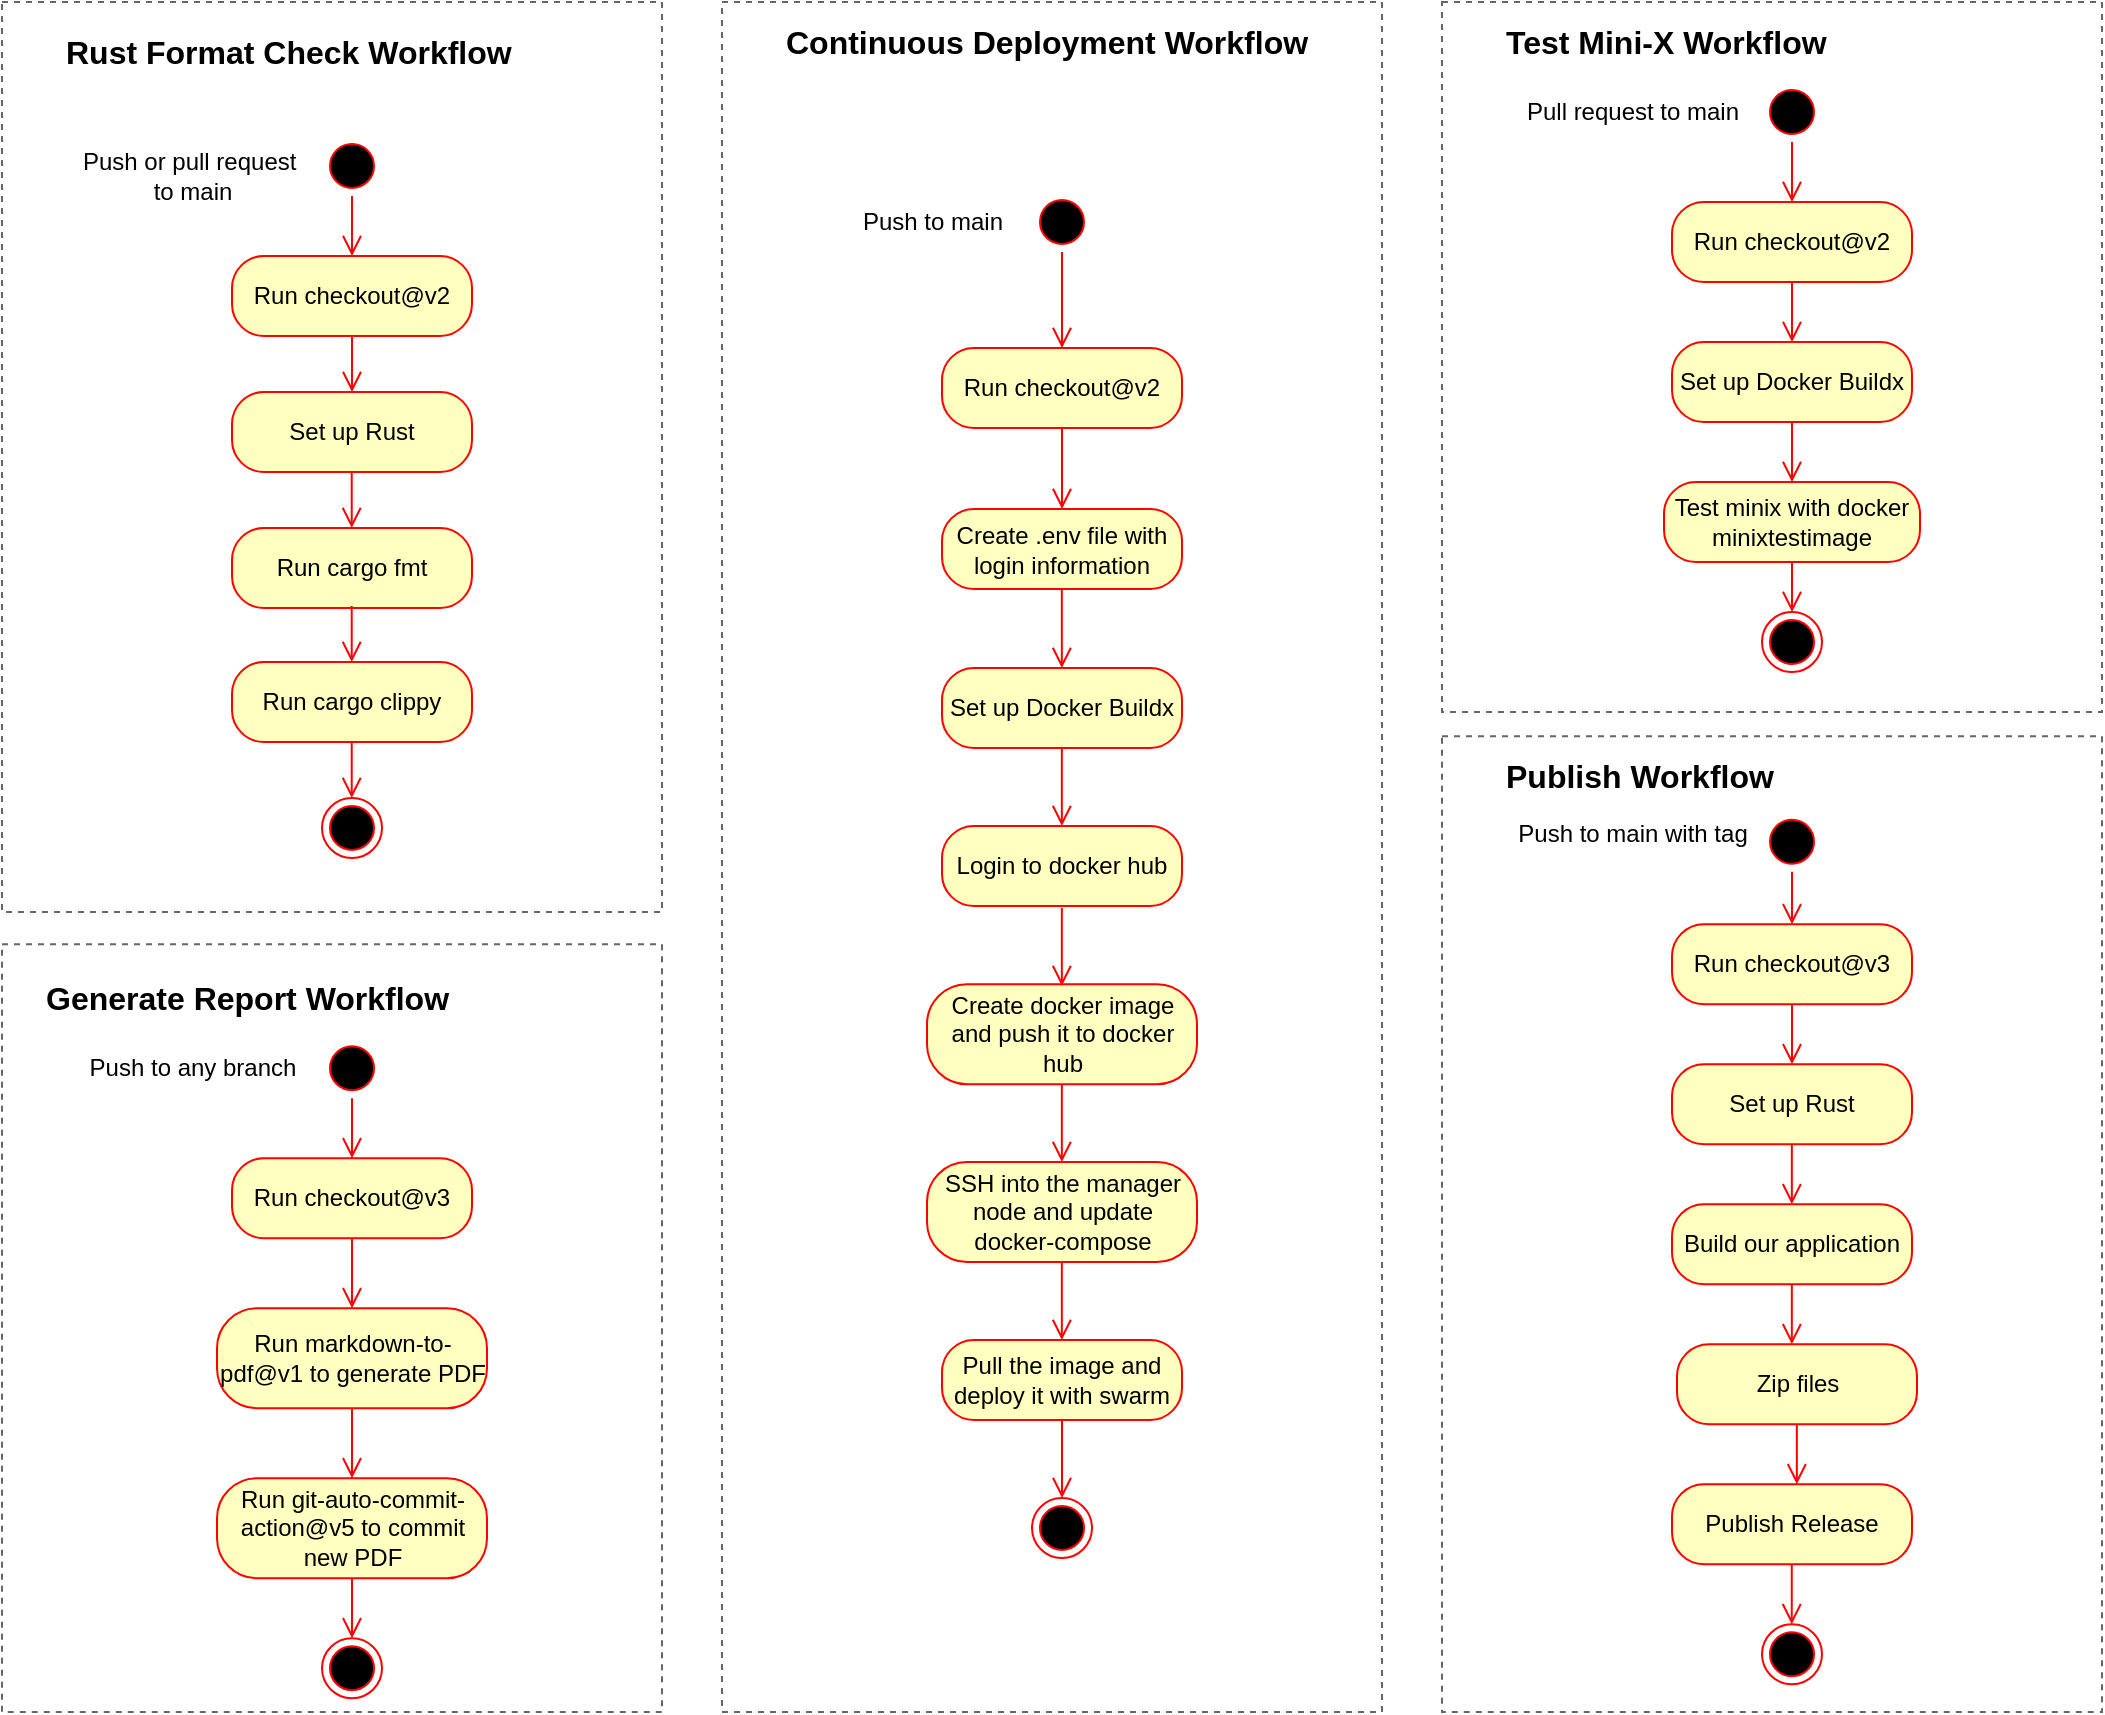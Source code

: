 <mxfile version="24.4.6" type="google">
  <diagram name="Page-1" id="OKW2vZuUyCLfSEZPetRM">
    <mxGraphModel grid="1" page="0" gridSize="10" guides="1" tooltips="1" connect="1" arrows="1" fold="1" pageScale="1" pageWidth="850" pageHeight="1100" math="0" shadow="0">
      <root>
        <mxCell id="0" />
        <mxCell id="1" parent="0" />
        <mxCell id="JS7riM0ZTtFmvcEDUlsF-1" value="" style="rounded=0;whiteSpace=wrap;html=1;fillColor=none;dashed=1;strokeWidth=1;fontColor=#333333;strokeColor=#666666;" vertex="1" parent="1">
          <mxGeometry x="1670" y="-75" width="330" height="355" as="geometry" />
        </mxCell>
        <mxCell id="JS7riM0ZTtFmvcEDUlsF-2" value="" style="ellipse;html=1;shape=endState;fillColor=#000000;strokeColor=#ff0000;" vertex="1" parent="1">
          <mxGeometry x="1830" y="230" width="30" height="30" as="geometry" />
        </mxCell>
        <mxCell id="JS7riM0ZTtFmvcEDUlsF-3" value="" style="ellipse;html=1;shape=startState;fillColor=#000000;strokeColor=#ff0000;" vertex="1" parent="1">
          <mxGeometry x="1830" y="-35" width="30" height="30" as="geometry" />
        </mxCell>
        <mxCell id="JS7riM0ZTtFmvcEDUlsF-4" value="" style="edgeStyle=orthogonalEdgeStyle;html=1;verticalAlign=bottom;endArrow=open;endSize=8;strokeColor=#ff0000;rounded=0;" edge="1" parent="1" source="JS7riM0ZTtFmvcEDUlsF-3" target="JS7riM0ZTtFmvcEDUlsF-5">
          <mxGeometry relative="1" as="geometry">
            <mxPoint x="1845" y="35" as="targetPoint" />
          </mxGeometry>
        </mxCell>
        <mxCell id="JS7riM0ZTtFmvcEDUlsF-5" value="Run checkout@v2" style="rounded=1;whiteSpace=wrap;html=1;arcSize=40;fontColor=#000000;fillColor=#ffffc0;strokeColor=#ff0000;" vertex="1" parent="1">
          <mxGeometry x="1785" y="25" width="120" height="40" as="geometry" />
        </mxCell>
        <mxCell id="JS7riM0ZTtFmvcEDUlsF-6" value="Pull request to main" style="text;html=1;align=center;verticalAlign=middle;resizable=0;points=[];autosize=1;strokeColor=none;fillColor=none;" vertex="1" parent="1">
          <mxGeometry x="1700" y="-35" width="130" height="30" as="geometry" />
        </mxCell>
        <mxCell id="JS7riM0ZTtFmvcEDUlsF-7" value="Set up Docker Buildx" style="rounded=1;whiteSpace=wrap;html=1;arcSize=40;fontColor=#000000;fillColor=#ffffc0;strokeColor=#ff0000;" vertex="1" parent="1">
          <mxGeometry x="1785" y="95" width="120" height="40" as="geometry" />
        </mxCell>
        <mxCell id="JS7riM0ZTtFmvcEDUlsF-8" value="" style="edgeStyle=orthogonalEdgeStyle;html=1;align=left;verticalAlign=top;endArrow=open;endSize=8;strokeColor=#ff0000;rounded=0;" edge="1" parent="1" source="JS7riM0ZTtFmvcEDUlsF-5" target="JS7riM0ZTtFmvcEDUlsF-7">
          <mxGeometry x="-1" relative="1" as="geometry">
            <mxPoint x="1860" y="35" as="targetPoint" />
            <mxPoint x="1860" y="-35" as="sourcePoint" />
          </mxGeometry>
        </mxCell>
        <mxCell id="JS7riM0ZTtFmvcEDUlsF-9" value="Test minix with docker minixtestimage" style="rounded=1;whiteSpace=wrap;html=1;arcSize=40;fontColor=#000000;fillColor=#ffffc0;strokeColor=#ff0000;" vertex="1" parent="1">
          <mxGeometry x="1781" y="165" width="128" height="40" as="geometry" />
        </mxCell>
        <mxCell id="JS7riM0ZTtFmvcEDUlsF-15" value="" style="edgeStyle=orthogonalEdgeStyle;html=1;align=left;verticalAlign=top;endArrow=open;endSize=8;strokeColor=#ff0000;rounded=0;entryX=0.5;entryY=0;entryDx=0;entryDy=0;" edge="1" parent="1" source="JS7riM0ZTtFmvcEDUlsF-9" target="JS7riM0ZTtFmvcEDUlsF-2">
          <mxGeometry x="-1" relative="1" as="geometry">
            <mxPoint x="1845" y="235" as="targetPoint" />
            <mxPoint x="1854" y="285" as="sourcePoint" />
          </mxGeometry>
        </mxCell>
        <mxCell id="JS7riM0ZTtFmvcEDUlsF-16" value="" style="edgeStyle=orthogonalEdgeStyle;html=1;align=left;verticalAlign=top;endArrow=open;endSize=8;strokeColor=#ff0000;rounded=0;" edge="1" parent="1" source="JS7riM0ZTtFmvcEDUlsF-7" target="JS7riM0ZTtFmvcEDUlsF-9">
          <mxGeometry x="-1" relative="1" as="geometry">
            <mxPoint x="1854" y="255" as="targetPoint" />
            <mxPoint x="1854" y="215" as="sourcePoint" />
          </mxGeometry>
        </mxCell>
        <mxCell id="JS7riM0ZTtFmvcEDUlsF-18" value="&lt;font style=&quot;font-size: 16px;&quot;&gt;Test Mini-X Workflow&lt;/font&gt;" style="text;html=1;strokeColor=none;fillColor=none;align=left;verticalAlign=middle;whiteSpace=wrap;rounded=0;fontStyle=1" vertex="1" parent="1">
          <mxGeometry x="1700" y="-75" width="230" height="40" as="geometry" />
        </mxCell>
        <mxCell id="JS7riM0ZTtFmvcEDUlsF-19" value="" style="rounded=0;whiteSpace=wrap;html=1;fillColor=none;dashed=1;strokeWidth=1;fontColor=#333333;strokeColor=#666666;" vertex="1" parent="1">
          <mxGeometry x="1310" y="-75" width="330" height="855" as="geometry" />
        </mxCell>
        <mxCell id="JS7riM0ZTtFmvcEDUlsF-21" value="" style="ellipse;html=1;shape=startState;fillColor=#000000;strokeColor=#ff0000;" vertex="1" parent="1">
          <mxGeometry x="1465" y="20" width="30" height="30" as="geometry" />
        </mxCell>
        <mxCell id="JS7riM0ZTtFmvcEDUlsF-22" value="" style="edgeStyle=orthogonalEdgeStyle;html=1;verticalAlign=bottom;endArrow=open;endSize=8;strokeColor=#ff0000;rounded=0;" edge="1" parent="1" source="JS7riM0ZTtFmvcEDUlsF-21" target="JS7riM0ZTtFmvcEDUlsF-23">
          <mxGeometry relative="1" as="geometry">
            <mxPoint x="1480" y="90" as="targetPoint" />
          </mxGeometry>
        </mxCell>
        <mxCell id="JS7riM0ZTtFmvcEDUlsF-23" value="Run checkout@v2" style="rounded=1;whiteSpace=wrap;html=1;arcSize=40;fontColor=#000000;fillColor=#ffffc0;strokeColor=#ff0000;" vertex="1" parent="1">
          <mxGeometry x="1420" y="98" width="120" height="40" as="geometry" />
        </mxCell>
        <mxCell id="JS7riM0ZTtFmvcEDUlsF-24" value="Push to main" style="text;html=1;align=center;verticalAlign=middle;resizable=0;points=[];autosize=1;strokeColor=none;fillColor=none;" vertex="1" parent="1">
          <mxGeometry x="1370" y="20" width="90" height="30" as="geometry" />
        </mxCell>
        <mxCell id="JS7riM0ZTtFmvcEDUlsF-25" value="Create .env file with login information" style="rounded=1;whiteSpace=wrap;html=1;arcSize=40;fontColor=#000000;fillColor=#ffffc0;strokeColor=#ff0000;" vertex="1" parent="1">
          <mxGeometry x="1420" y="178.5" width="120" height="40" as="geometry" />
        </mxCell>
        <mxCell id="JS7riM0ZTtFmvcEDUlsF-26" value="" style="edgeStyle=orthogonalEdgeStyle;html=1;align=left;verticalAlign=top;endArrow=open;endSize=8;strokeColor=#ff0000;rounded=0;" edge="1" parent="1" source="JS7riM0ZTtFmvcEDUlsF-23" target="JS7riM0ZTtFmvcEDUlsF-25">
          <mxGeometry x="-1" relative="1" as="geometry">
            <mxPoint x="1495" y="90" as="targetPoint" />
            <mxPoint x="1495" y="20" as="sourcePoint" />
          </mxGeometry>
        </mxCell>
        <mxCell id="JS7riM0ZTtFmvcEDUlsF-30" value="&lt;font style=&quot;font-size: 16px;&quot;&gt;Continuous Deployment Workflow&lt;/font&gt;" style="text;html=1;strokeColor=none;fillColor=none;align=left;verticalAlign=middle;whiteSpace=wrap;rounded=0;fontStyle=1" vertex="1" parent="1">
          <mxGeometry x="1340" y="-75" width="310" height="40" as="geometry" />
        </mxCell>
        <mxCell id="JS7riM0ZTtFmvcEDUlsF-36" value="" style="ellipse;html=1;shape=endState;fillColor=#000000;strokeColor=#ff0000;" vertex="1" parent="1">
          <mxGeometry x="1465" y="673.0" width="30" height="30" as="geometry" />
        </mxCell>
        <mxCell id="JS7riM0ZTtFmvcEDUlsF-37" value="Pull the image and deploy it with swarm" style="rounded=1;whiteSpace=wrap;html=1;arcSize=40;fontColor=#000000;fillColor=#ffffc0;strokeColor=#ff0000;" vertex="1" parent="1">
          <mxGeometry x="1420" y="594.0" width="120" height="40" as="geometry" />
        </mxCell>
        <mxCell id="JS7riM0ZTtFmvcEDUlsF-38" value="" style="edgeStyle=orthogonalEdgeStyle;html=1;align=left;verticalAlign=top;endArrow=open;endSize=8;strokeColor=#ff0000;rounded=0;entryX=0.5;entryY=0;entryDx=0;entryDy=0;" edge="1" parent="1" source="JS7riM0ZTtFmvcEDUlsF-37" target="JS7riM0ZTtFmvcEDUlsF-36">
          <mxGeometry x="-1" relative="1" as="geometry">
            <mxPoint x="1480" y="687.75" as="targetPoint" />
            <mxPoint x="1489" y="737.75" as="sourcePoint" />
          </mxGeometry>
        </mxCell>
        <mxCell id="JS7riM0ZTtFmvcEDUlsF-39" value="Create docker image and push it to docker hub" style="rounded=1;whiteSpace=wrap;html=1;arcSize=40;fontColor=#000000;fillColor=#ffffc0;strokeColor=#ff0000;" vertex="1" parent="1">
          <mxGeometry x="1412.5" y="416.13" width="135" height="50" as="geometry" />
        </mxCell>
        <mxCell id="JS7riM0ZTtFmvcEDUlsF-42" value="SSH into the manager node and update docker-compose" style="rounded=1;whiteSpace=wrap;html=1;arcSize=40;fontColor=#000000;fillColor=#ffffc0;strokeColor=#ff0000;" vertex="1" parent="1">
          <mxGeometry x="1412.5" y="505" width="135" height="50" as="geometry" />
        </mxCell>
        <mxCell id="JS7riM0ZTtFmvcEDUlsF-45" value="Login to docker hub" style="rounded=1;whiteSpace=wrap;html=1;arcSize=40;fontColor=#000000;fillColor=#ffffc0;strokeColor=#ff0000;" vertex="1" parent="1">
          <mxGeometry x="1420" y="337" width="120" height="40" as="geometry" />
        </mxCell>
        <mxCell id="JS7riM0ZTtFmvcEDUlsF-47" value="" style="rounded=0;whiteSpace=wrap;html=1;fillColor=none;dashed=1;strokeWidth=1;fontColor=#333333;strokeColor=#666666;" vertex="1" parent="1">
          <mxGeometry x="950" y="396.13" width="330" height="383.87" as="geometry" />
        </mxCell>
        <mxCell id="JS7riM0ZTtFmvcEDUlsF-48" value="" style="ellipse;html=1;shape=endState;fillColor=#000000;strokeColor=#ff0000;" vertex="1" parent="1">
          <mxGeometry x="1110" y="743.13" width="30" height="30" as="geometry" />
        </mxCell>
        <mxCell id="JS7riM0ZTtFmvcEDUlsF-49" value="" style="ellipse;html=1;shape=startState;fillColor=#000000;strokeColor=#ff0000;" vertex="1" parent="1">
          <mxGeometry x="1110" y="443.13" width="30" height="30" as="geometry" />
        </mxCell>
        <mxCell id="JS7riM0ZTtFmvcEDUlsF-50" value="" style="edgeStyle=orthogonalEdgeStyle;html=1;verticalAlign=bottom;endArrow=open;endSize=8;strokeColor=#ff0000;rounded=0;" edge="1" parent="1" source="JS7riM0ZTtFmvcEDUlsF-49" target="JS7riM0ZTtFmvcEDUlsF-51">
          <mxGeometry relative="1" as="geometry">
            <mxPoint x="1125" y="513.13" as="targetPoint" />
          </mxGeometry>
        </mxCell>
        <mxCell id="JS7riM0ZTtFmvcEDUlsF-51" value="Run checkout@v3" style="rounded=1;whiteSpace=wrap;html=1;arcSize=40;fontColor=#000000;fillColor=#ffffc0;strokeColor=#ff0000;" vertex="1" parent="1">
          <mxGeometry x="1065" y="503.13" width="120" height="40" as="geometry" />
        </mxCell>
        <mxCell id="JS7riM0ZTtFmvcEDUlsF-52" value="Push to any branch" style="text;html=1;align=center;verticalAlign=middle;resizable=0;points=[];autosize=1;strokeColor=none;fillColor=none;" vertex="1" parent="1">
          <mxGeometry x="980" y="443.13" width="130" height="30" as="geometry" />
        </mxCell>
        <mxCell id="JS7riM0ZTtFmvcEDUlsF-53" value="Run markdown-to-pdf@v1 to generate PDF" style="rounded=1;whiteSpace=wrap;html=1;arcSize=40;fontColor=#000000;fillColor=#ffffc0;strokeColor=#ff0000;" vertex="1" parent="1">
          <mxGeometry x="1057.5" y="578.13" width="135" height="50" as="geometry" />
        </mxCell>
        <mxCell id="JS7riM0ZTtFmvcEDUlsF-54" value="" style="edgeStyle=orthogonalEdgeStyle;html=1;align=left;verticalAlign=top;endArrow=open;endSize=8;strokeColor=#ff0000;rounded=0;" edge="1" parent="1" source="JS7riM0ZTtFmvcEDUlsF-51" target="JS7riM0ZTtFmvcEDUlsF-53">
          <mxGeometry x="-1" relative="1" as="geometry">
            <mxPoint x="1140" y="513.13" as="targetPoint" />
            <mxPoint x="1140" y="443.13" as="sourcePoint" />
          </mxGeometry>
        </mxCell>
        <mxCell id="JS7riM0ZTtFmvcEDUlsF-55" value="Run git-auto-commit-action@v5 to commit new PDF" style="rounded=1;whiteSpace=wrap;html=1;arcSize=40;fontColor=#000000;fillColor=#ffffc0;strokeColor=#ff0000;" vertex="1" parent="1">
          <mxGeometry x="1057.5" y="663.13" width="135" height="50" as="geometry" />
        </mxCell>
        <mxCell id="JS7riM0ZTtFmvcEDUlsF-56" value="" style="edgeStyle=orthogonalEdgeStyle;html=1;align=left;verticalAlign=top;endArrow=open;endSize=8;strokeColor=#ff0000;rounded=0;entryX=0.5;entryY=0;entryDx=0;entryDy=0;" edge="1" parent="1" source="JS7riM0ZTtFmvcEDUlsF-55" target="JS7riM0ZTtFmvcEDUlsF-48">
          <mxGeometry x="-1" relative="1" as="geometry">
            <mxPoint x="1125" y="713.13" as="targetPoint" />
            <mxPoint x="1134" y="763.13" as="sourcePoint" />
          </mxGeometry>
        </mxCell>
        <mxCell id="JS7riM0ZTtFmvcEDUlsF-57" value="" style="edgeStyle=orthogonalEdgeStyle;html=1;align=left;verticalAlign=top;endArrow=open;endSize=8;strokeColor=#ff0000;rounded=0;" edge="1" parent="1" source="JS7riM0ZTtFmvcEDUlsF-53" target="JS7riM0ZTtFmvcEDUlsF-55">
          <mxGeometry x="-1" relative="1" as="geometry">
            <mxPoint x="1134" y="733.13" as="targetPoint" />
            <mxPoint x="1134" y="693.13" as="sourcePoint" />
          </mxGeometry>
        </mxCell>
        <mxCell id="JS7riM0ZTtFmvcEDUlsF-58" value="&lt;font style=&quot;font-size: 16px;&quot;&gt;Generate Report Workflow&lt;/font&gt;" style="text;html=1;strokeColor=none;fillColor=none;align=left;verticalAlign=middle;whiteSpace=wrap;rounded=0;fontStyle=1" vertex="1" parent="1">
          <mxGeometry x="970" y="402.5" width="270" height="40" as="geometry" />
        </mxCell>
        <mxCell id="JS7riM0ZTtFmvcEDUlsF-59" value="" style="rounded=0;whiteSpace=wrap;html=1;fillColor=none;dashed=1;strokeWidth=1;fontColor=#333333;strokeColor=#666666;" vertex="1" parent="1">
          <mxGeometry x="1670" y="292.13" width="330" height="487.87" as="geometry" />
        </mxCell>
        <mxCell id="JS7riM0ZTtFmvcEDUlsF-60" value="" style="ellipse;html=1;shape=endState;fillColor=#000000;strokeColor=#ff0000;" vertex="1" parent="1">
          <mxGeometry x="1830" y="736.13" width="30" height="30" as="geometry" />
        </mxCell>
        <mxCell id="JS7riM0ZTtFmvcEDUlsF-61" value="" style="ellipse;html=1;shape=startState;fillColor=#000000;strokeColor=#ff0000;" vertex="1" parent="1">
          <mxGeometry x="1830" y="329.88" width="30" height="30" as="geometry" />
        </mxCell>
        <mxCell id="JS7riM0ZTtFmvcEDUlsF-62" value="" style="edgeStyle=orthogonalEdgeStyle;html=1;verticalAlign=bottom;endArrow=open;endSize=8;strokeColor=#ff0000;rounded=0;" edge="1" parent="1" source="JS7riM0ZTtFmvcEDUlsF-61" target="JS7riM0ZTtFmvcEDUlsF-63">
          <mxGeometry relative="1" as="geometry">
            <mxPoint x="1845" y="396.13" as="targetPoint" />
          </mxGeometry>
        </mxCell>
        <mxCell id="JS7riM0ZTtFmvcEDUlsF-63" value="Run checkout@v3" style="rounded=1;whiteSpace=wrap;html=1;arcSize=40;fontColor=#000000;fillColor=#ffffc0;strokeColor=#ff0000;" vertex="1" parent="1">
          <mxGeometry x="1785" y="386.13" width="120" height="40" as="geometry" />
        </mxCell>
        <mxCell id="JS7riM0ZTtFmvcEDUlsF-64" value="Push to main with tag" style="text;html=1;align=center;verticalAlign=middle;resizable=0;points=[];autosize=1;strokeColor=none;fillColor=none;" vertex="1" parent="1">
          <mxGeometry x="1695" y="326.13" width="140" height="30" as="geometry" />
        </mxCell>
        <mxCell id="JS7riM0ZTtFmvcEDUlsF-65" value="Set up Rust" style="rounded=1;whiteSpace=wrap;html=1;arcSize=40;fontColor=#000000;fillColor=#ffffc0;strokeColor=#ff0000;" vertex="1" parent="1">
          <mxGeometry x="1785" y="456.13" width="120" height="40" as="geometry" />
        </mxCell>
        <mxCell id="JS7riM0ZTtFmvcEDUlsF-66" value="" style="edgeStyle=orthogonalEdgeStyle;html=1;align=left;verticalAlign=top;endArrow=open;endSize=8;strokeColor=#ff0000;rounded=0;" edge="1" parent="1" source="JS7riM0ZTtFmvcEDUlsF-63" target="JS7riM0ZTtFmvcEDUlsF-65">
          <mxGeometry x="-1" relative="1" as="geometry">
            <mxPoint x="1860" y="396.13" as="targetPoint" />
            <mxPoint x="1860" y="326.13" as="sourcePoint" />
          </mxGeometry>
        </mxCell>
        <mxCell id="JS7riM0ZTtFmvcEDUlsF-70" value="&lt;font style=&quot;font-size: 16px;&quot;&gt;Publish Workflow&lt;/font&gt;" style="text;html=1;strokeColor=none;fillColor=none;align=left;verticalAlign=middle;whiteSpace=wrap;rounded=0;fontStyle=1" vertex="1" parent="1">
          <mxGeometry x="1700" y="292.13" width="190" height="40" as="geometry" />
        </mxCell>
        <mxCell id="JS7riM0ZTtFmvcEDUlsF-74" value="Build our application" style="rounded=1;whiteSpace=wrap;html=1;arcSize=40;fontColor=#000000;fillColor=#ffffc0;strokeColor=#ff0000;" vertex="1" parent="1">
          <mxGeometry x="1785" y="526.13" width="120" height="40" as="geometry" />
        </mxCell>
        <mxCell id="JS7riM0ZTtFmvcEDUlsF-76" value="" style="edgeStyle=orthogonalEdgeStyle;html=1;align=left;verticalAlign=top;endArrow=open;endSize=8;strokeColor=#ff0000;rounded=0;" edge="1" parent="1">
          <mxGeometry x="-1" relative="1" as="geometry">
            <mxPoint x="1844.92" y="526.13" as="targetPoint" />
            <mxPoint x="1844.92" y="496.13" as="sourcePoint" />
          </mxGeometry>
        </mxCell>
        <mxCell id="JS7riM0ZTtFmvcEDUlsF-77" value="Publish Release" style="rounded=1;whiteSpace=wrap;html=1;arcSize=40;fontColor=#000000;fillColor=#ffffc0;strokeColor=#ff0000;" vertex="1" parent="1">
          <mxGeometry x="1785" y="666.13" width="120" height="40" as="geometry" />
        </mxCell>
        <mxCell id="JS7riM0ZTtFmvcEDUlsF-78" value="" style="edgeStyle=orthogonalEdgeStyle;html=1;align=left;verticalAlign=top;endArrow=open;endSize=8;strokeColor=#ff0000;rounded=0;" edge="1" parent="1">
          <mxGeometry x="-1" relative="1" as="geometry">
            <mxPoint x="1844.92" y="596.13" as="targetPoint" />
            <mxPoint x="1844.92" y="566.13" as="sourcePoint" />
          </mxGeometry>
        </mxCell>
        <mxCell id="JS7riM0ZTtFmvcEDUlsF-79" value="" style="edgeStyle=orthogonalEdgeStyle;html=1;align=left;verticalAlign=top;endArrow=open;endSize=8;strokeColor=#ff0000;rounded=0;" edge="1" parent="1">
          <mxGeometry x="-1" relative="1" as="geometry">
            <mxPoint x="1844.88" y="736.13" as="targetPoint" />
            <mxPoint x="1844.88" y="706.13" as="sourcePoint" />
          </mxGeometry>
        </mxCell>
        <mxCell id="JS7riM0ZTtFmvcEDUlsF-80" value="Zip files" style="rounded=1;whiteSpace=wrap;html=1;arcSize=40;fontColor=#000000;fillColor=#ffffc0;strokeColor=#ff0000;" vertex="1" parent="1">
          <mxGeometry x="1787.5" y="596.13" width="120" height="40" as="geometry" />
        </mxCell>
        <mxCell id="JS7riM0ZTtFmvcEDUlsF-81" value="" style="edgeStyle=orthogonalEdgeStyle;html=1;align=left;verticalAlign=top;endArrow=open;endSize=8;strokeColor=#ff0000;rounded=0;" edge="1" parent="1">
          <mxGeometry x="-1" relative="1" as="geometry">
            <mxPoint x="1847.42" y="666.13" as="targetPoint" />
            <mxPoint x="1847.42" y="636.13" as="sourcePoint" />
          </mxGeometry>
        </mxCell>
        <mxCell id="JS7riM0ZTtFmvcEDUlsF-82" value="" style="rounded=0;whiteSpace=wrap;html=1;fillColor=none;dashed=1;strokeWidth=1;fontColor=#333333;strokeColor=#666666;" vertex="1" parent="1">
          <mxGeometry x="950" y="-75" width="330" height="455" as="geometry" />
        </mxCell>
        <mxCell id="JS7riM0ZTtFmvcEDUlsF-83" value="" style="ellipse;html=1;shape=endState;fillColor=#000000;strokeColor=#ff0000;" vertex="1" parent="1">
          <mxGeometry x="1110" y="323" width="30" height="30" as="geometry" />
        </mxCell>
        <mxCell id="JS7riM0ZTtFmvcEDUlsF-84" value="" style="ellipse;html=1;shape=startState;fillColor=#000000;strokeColor=#ff0000;" vertex="1" parent="1">
          <mxGeometry x="1110" y="-8" width="30" height="30" as="geometry" />
        </mxCell>
        <mxCell id="JS7riM0ZTtFmvcEDUlsF-85" value="" style="edgeStyle=orthogonalEdgeStyle;html=1;verticalAlign=bottom;endArrow=open;endSize=8;strokeColor=#ff0000;rounded=0;" edge="1" parent="1" source="JS7riM0ZTtFmvcEDUlsF-84" target="JS7riM0ZTtFmvcEDUlsF-86">
          <mxGeometry relative="1" as="geometry">
            <mxPoint x="1125" y="62" as="targetPoint" />
          </mxGeometry>
        </mxCell>
        <mxCell id="JS7riM0ZTtFmvcEDUlsF-86" value="&lt;div&gt;Run checkout@v2&lt;/div&gt;" style="rounded=1;whiteSpace=wrap;html=1;arcSize=40;fontColor=#000000;fillColor=#ffffc0;strokeColor=#ff0000;" vertex="1" parent="1">
          <mxGeometry x="1065" y="52" width="120" height="40" as="geometry" />
        </mxCell>
        <mxCell id="JS7riM0ZTtFmvcEDUlsF-87" value="&lt;div&gt;Push or pull request&amp;nbsp;&lt;/div&gt;&lt;div&gt;to main&lt;/div&gt;" style="text;html=1;align=center;verticalAlign=middle;resizable=0;points=[];autosize=1;strokeColor=none;fillColor=none;" vertex="1" parent="1">
          <mxGeometry x="980" y="-8" width="130" height="40" as="geometry" />
        </mxCell>
        <mxCell id="JS7riM0ZTtFmvcEDUlsF-88" value="Set up Rust" style="rounded=1;whiteSpace=wrap;html=1;arcSize=40;fontColor=#000000;fillColor=#ffffc0;strokeColor=#ff0000;" vertex="1" parent="1">
          <mxGeometry x="1065" y="120" width="120" height="40" as="geometry" />
        </mxCell>
        <mxCell id="JS7riM0ZTtFmvcEDUlsF-89" value="" style="edgeStyle=orthogonalEdgeStyle;html=1;align=left;verticalAlign=top;endArrow=open;endSize=8;strokeColor=#ff0000;rounded=0;" edge="1" parent="1" source="JS7riM0ZTtFmvcEDUlsF-86">
          <mxGeometry x="-1" relative="1" as="geometry">
            <mxPoint x="1125" y="120" as="targetPoint" />
            <mxPoint x="1140" y="-8" as="sourcePoint" />
          </mxGeometry>
        </mxCell>
        <mxCell id="JS7riM0ZTtFmvcEDUlsF-90" value="&lt;font style=&quot;font-size: 16px;&quot;&gt;Rust Format Check Workflow&lt;/font&gt;" style="text;html=1;strokeColor=none;fillColor=none;align=left;verticalAlign=middle;whiteSpace=wrap;rounded=0;fontStyle=1" vertex="1" parent="1">
          <mxGeometry x="980" y="-70" width="240" height="40" as="geometry" />
        </mxCell>
        <mxCell id="JS7riM0ZTtFmvcEDUlsF-91" value="Run cargo fmt" style="rounded=1;whiteSpace=wrap;html=1;arcSize=40;fontColor=#000000;fillColor=#ffffc0;strokeColor=#ff0000;" vertex="1" parent="1">
          <mxGeometry x="1065" y="188" width="120" height="40" as="geometry" />
        </mxCell>
        <mxCell id="JS7riM0ZTtFmvcEDUlsF-100" value="Set up Docker Buildx" style="rounded=1;whiteSpace=wrap;html=1;arcSize=40;fontColor=#000000;fillColor=#ffffc0;strokeColor=#ff0000;" vertex="1" parent="1">
          <mxGeometry x="1420" y="258" width="120" height="40" as="geometry" />
        </mxCell>
        <mxCell id="JS7riM0ZTtFmvcEDUlsF-101" value="" style="edgeStyle=orthogonalEdgeStyle;html=1;align=left;verticalAlign=top;endArrow=open;endSize=8;strokeColor=#ff0000;rounded=0;entryX=0.5;entryY=0;entryDx=0;entryDy=0;" edge="1" parent="1">
          <mxGeometry x="-1" relative="1" as="geometry">
            <mxPoint x="1479.92" y="594" as="targetPoint" />
            <mxPoint x="1479.92" y="555" as="sourcePoint" />
          </mxGeometry>
        </mxCell>
        <mxCell id="JS7riM0ZTtFmvcEDUlsF-102" value="" style="edgeStyle=orthogonalEdgeStyle;html=1;align=left;verticalAlign=top;endArrow=open;endSize=8;strokeColor=#ff0000;rounded=0;entryX=0.5;entryY=0;entryDx=0;entryDy=0;" edge="1" parent="1">
          <mxGeometry x="-1" relative="1" as="geometry">
            <mxPoint x="1479.92" y="505" as="targetPoint" />
            <mxPoint x="1479.92" y="466" as="sourcePoint" />
          </mxGeometry>
        </mxCell>
        <mxCell id="JS7riM0ZTtFmvcEDUlsF-103" value="" style="edgeStyle=orthogonalEdgeStyle;html=1;align=left;verticalAlign=top;endArrow=open;endSize=8;strokeColor=#ff0000;rounded=0;entryX=0.5;entryY=0;entryDx=0;entryDy=0;" edge="1" parent="1">
          <mxGeometry x="-1" relative="1" as="geometry">
            <mxPoint x="1479.92" y="417" as="targetPoint" />
            <mxPoint x="1479.92" y="378" as="sourcePoint" />
          </mxGeometry>
        </mxCell>
        <mxCell id="JS7riM0ZTtFmvcEDUlsF-104" value="" style="edgeStyle=orthogonalEdgeStyle;html=1;align=left;verticalAlign=top;endArrow=open;endSize=8;strokeColor=#ff0000;rounded=0;entryX=0.5;entryY=0;entryDx=0;entryDy=0;" edge="1" parent="1">
          <mxGeometry x="-1" relative="1" as="geometry">
            <mxPoint x="1479.92" y="337" as="targetPoint" />
            <mxPoint x="1479.92" y="298" as="sourcePoint" />
          </mxGeometry>
        </mxCell>
        <mxCell id="JS7riM0ZTtFmvcEDUlsF-105" value="" style="edgeStyle=orthogonalEdgeStyle;html=1;align=left;verticalAlign=top;endArrow=open;endSize=8;strokeColor=#ff0000;rounded=0;entryX=0.5;entryY=0;entryDx=0;entryDy=0;" edge="1" parent="1">
          <mxGeometry x="-1" relative="1" as="geometry">
            <mxPoint x="1479.92" y="258" as="targetPoint" />
            <mxPoint x="1479.92" y="219" as="sourcePoint" />
          </mxGeometry>
        </mxCell>
        <mxCell id="V-hiODqIxSdYPmzKLlWV-2" value="Run cargo clippy" style="rounded=1;whiteSpace=wrap;html=1;arcSize=40;fontColor=#000000;fillColor=#ffffc0;strokeColor=#ff0000;" vertex="1" parent="1">
          <mxGeometry x="1065" y="255" width="120" height="40" as="geometry" />
        </mxCell>
        <mxCell id="JS7riM0ZTtFmvcEDUlsF-108" value="" style="edgeStyle=orthogonalEdgeStyle;html=1;align=left;verticalAlign=top;endArrow=open;endSize=8;strokeColor=#ff0000;rounded=0;" edge="1" parent="1">
          <mxGeometry x="-1" relative="1" as="geometry">
            <mxPoint x="1124.86" y="188" as="targetPoint" />
            <mxPoint x="1124.86" y="160" as="sourcePoint" />
          </mxGeometry>
        </mxCell>
        <mxCell id="JS7riM0ZTtFmvcEDUlsF-109" value="" style="edgeStyle=orthogonalEdgeStyle;html=1;align=left;verticalAlign=top;endArrow=open;endSize=8;strokeColor=#ff0000;rounded=0;" edge="1" parent="1">
          <mxGeometry x="-1" relative="1" as="geometry">
            <mxPoint x="1124.86" y="255" as="targetPoint" />
            <mxPoint x="1124.86" y="227" as="sourcePoint" />
          </mxGeometry>
        </mxCell>
        <mxCell id="JS7riM0ZTtFmvcEDUlsF-110" value="" style="edgeStyle=orthogonalEdgeStyle;html=1;align=left;verticalAlign=top;endArrow=open;endSize=8;strokeColor=#ff0000;rounded=0;" edge="1" parent="1">
          <mxGeometry x="-1" relative="1" as="geometry">
            <mxPoint x="1124.86" y="323" as="targetPoint" />
            <mxPoint x="1124.86" y="295" as="sourcePoint" />
          </mxGeometry>
        </mxCell>
      </root>
    </mxGraphModel>
  </diagram>
</mxfile>
